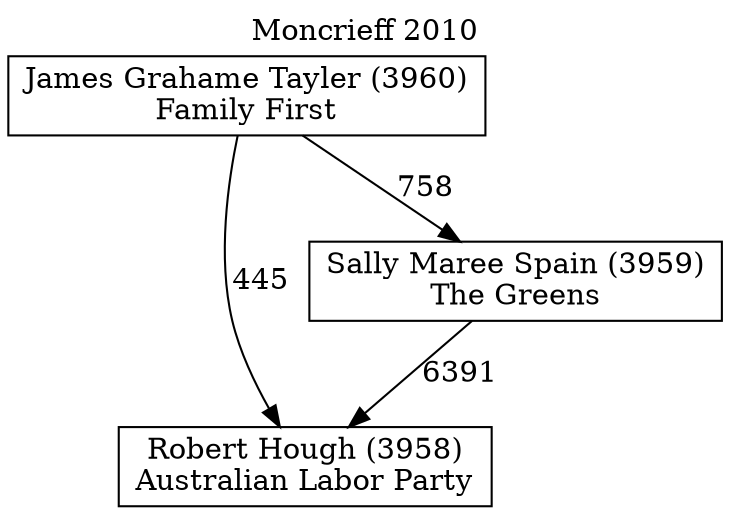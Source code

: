 // House preference flow
digraph "Robert Hough (3958)_Moncrieff_2010" {
	graph [label="Moncrieff 2010" labelloc=t mclimit=10]
	node [shape=box]
	"Robert Hough (3958)" [label="Robert Hough (3958)
Australian Labor Party"]
	"Sally Maree Spain (3959)" [label="Sally Maree Spain (3959)
The Greens"]
	"James Grahame Tayler (3960)" [label="James Grahame Tayler (3960)
Family First"]
	"Sally Maree Spain (3959)" -> "Robert Hough (3958)" [label=6391]
	"James Grahame Tayler (3960)" -> "Sally Maree Spain (3959)" [label=758]
	"James Grahame Tayler (3960)" -> "Robert Hough (3958)" [label=445]
}
